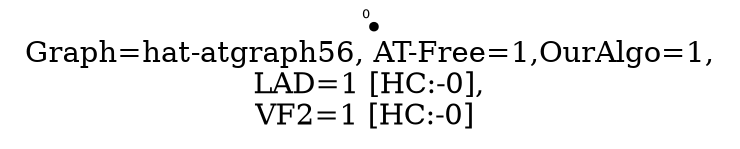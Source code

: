 /* Created by igraph 0.8.0-pre+0200568 */
graph {
  graph [
    label="Graph=hat-atgraph56, AT-Free=1,OurAlgo=1,\nLAD=1 [HC:-0],\nVF2=1 [HC:-0] "
    labelloc=bottom
  ];
  0 [
    pos="0.000000,0.000000!"
    shape=point
    fontsize=6
    xlabel=0
  ];

}

